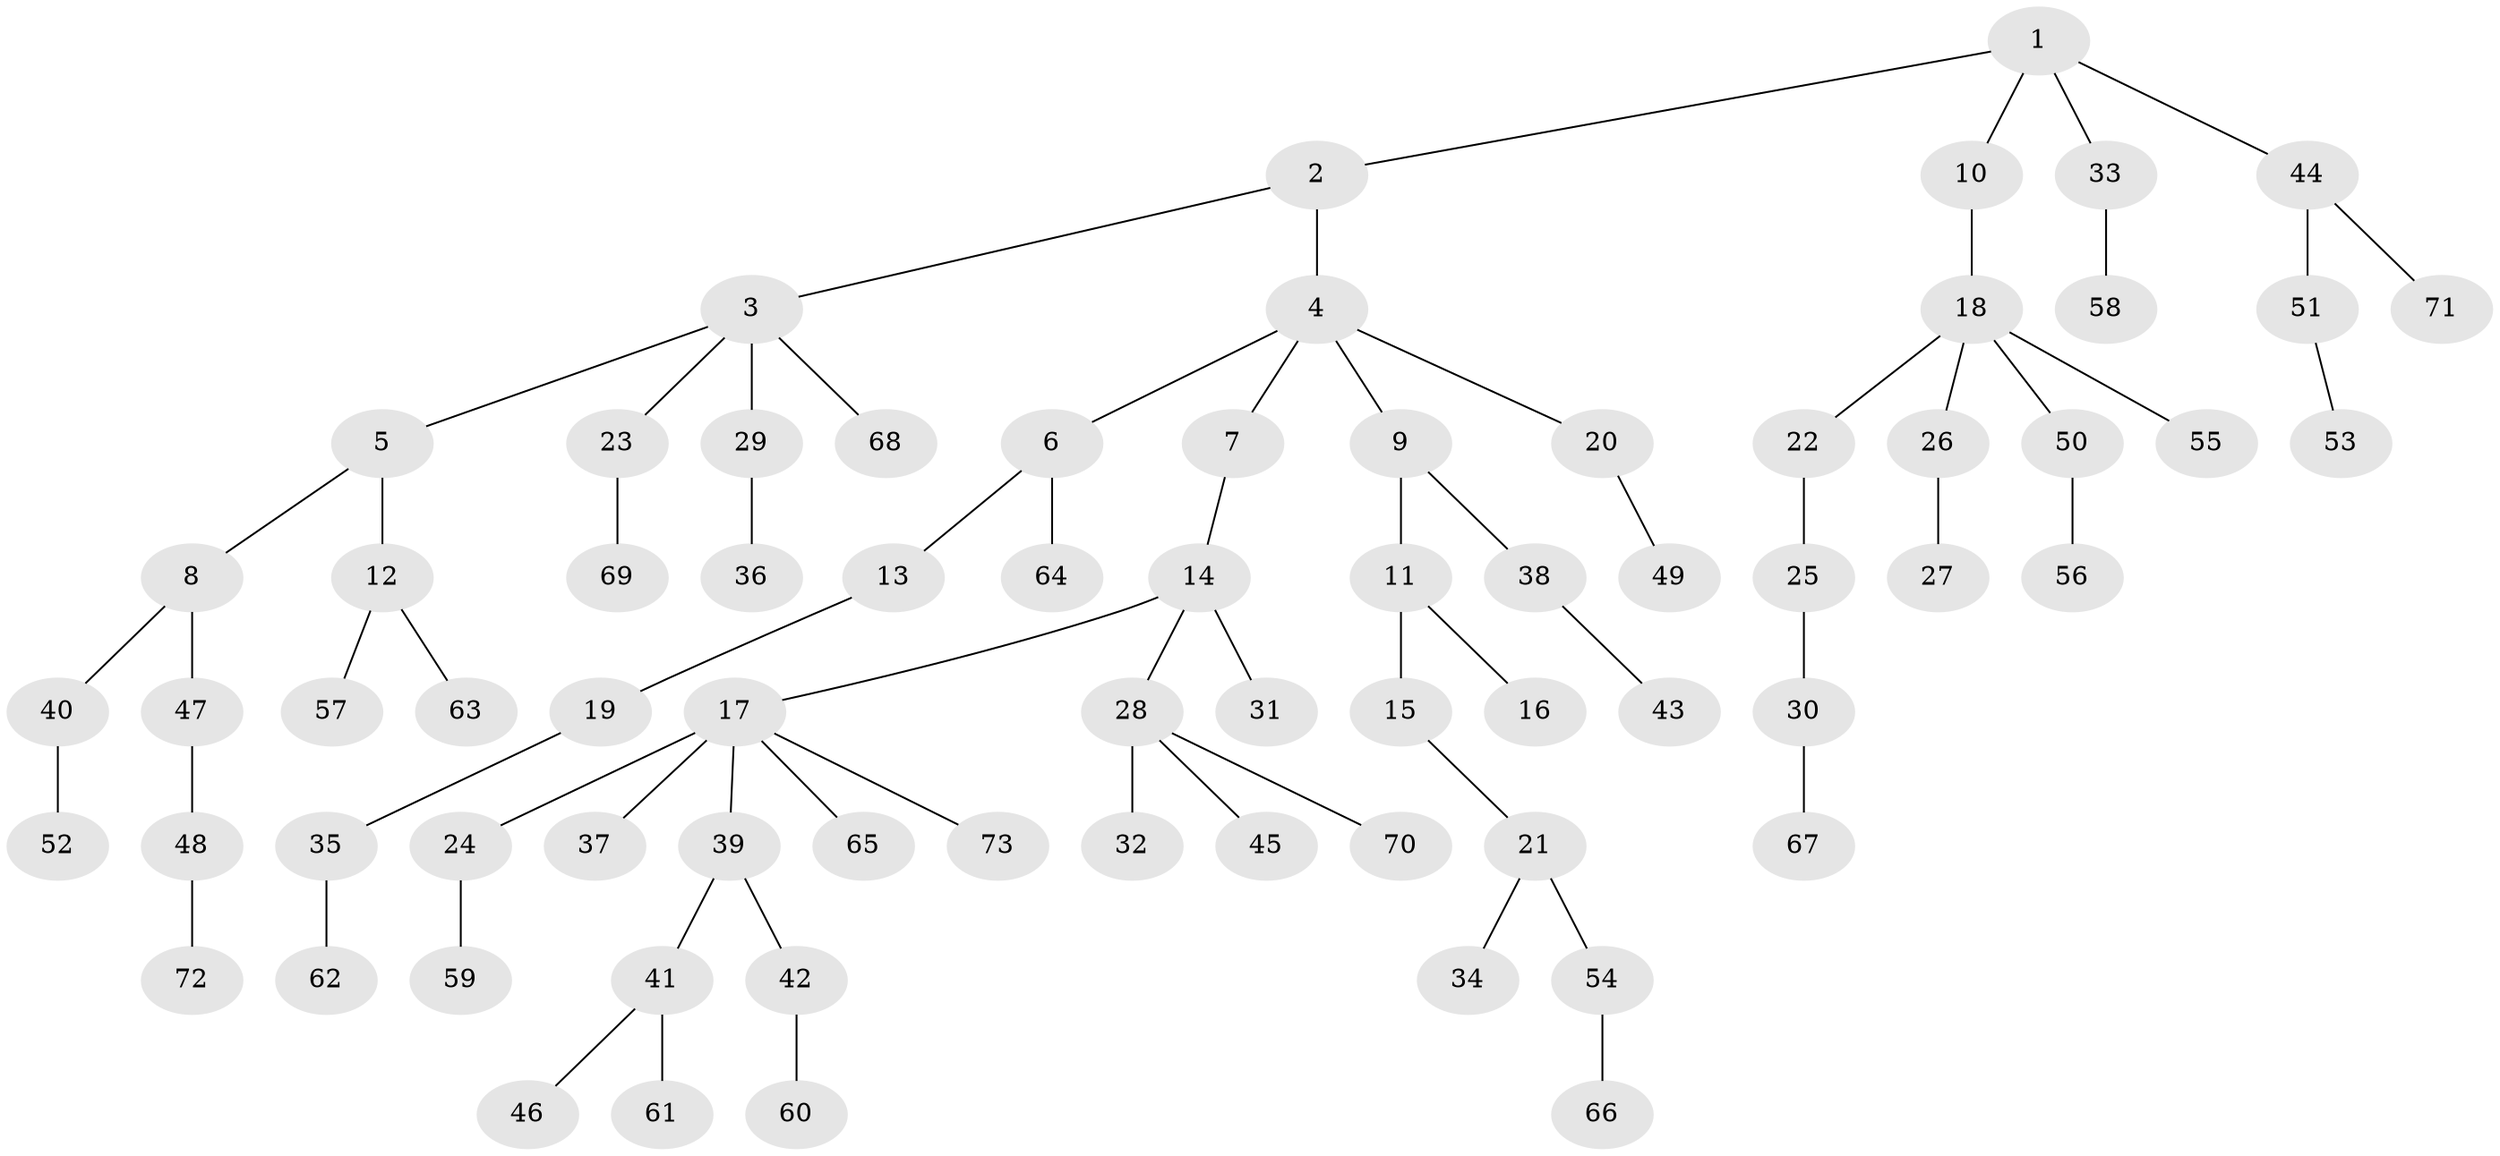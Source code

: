 // Generated by graph-tools (version 1.1) at 2025/26/03/09/25 03:26:25]
// undirected, 73 vertices, 72 edges
graph export_dot {
graph [start="1"]
  node [color=gray90,style=filled];
  1;
  2;
  3;
  4;
  5;
  6;
  7;
  8;
  9;
  10;
  11;
  12;
  13;
  14;
  15;
  16;
  17;
  18;
  19;
  20;
  21;
  22;
  23;
  24;
  25;
  26;
  27;
  28;
  29;
  30;
  31;
  32;
  33;
  34;
  35;
  36;
  37;
  38;
  39;
  40;
  41;
  42;
  43;
  44;
  45;
  46;
  47;
  48;
  49;
  50;
  51;
  52;
  53;
  54;
  55;
  56;
  57;
  58;
  59;
  60;
  61;
  62;
  63;
  64;
  65;
  66;
  67;
  68;
  69;
  70;
  71;
  72;
  73;
  1 -- 2;
  1 -- 10;
  1 -- 33;
  1 -- 44;
  2 -- 3;
  2 -- 4;
  3 -- 5;
  3 -- 23;
  3 -- 29;
  3 -- 68;
  4 -- 6;
  4 -- 7;
  4 -- 9;
  4 -- 20;
  5 -- 8;
  5 -- 12;
  6 -- 13;
  6 -- 64;
  7 -- 14;
  8 -- 40;
  8 -- 47;
  9 -- 11;
  9 -- 38;
  10 -- 18;
  11 -- 15;
  11 -- 16;
  12 -- 57;
  12 -- 63;
  13 -- 19;
  14 -- 17;
  14 -- 28;
  14 -- 31;
  15 -- 21;
  17 -- 24;
  17 -- 37;
  17 -- 39;
  17 -- 65;
  17 -- 73;
  18 -- 22;
  18 -- 26;
  18 -- 50;
  18 -- 55;
  19 -- 35;
  20 -- 49;
  21 -- 34;
  21 -- 54;
  22 -- 25;
  23 -- 69;
  24 -- 59;
  25 -- 30;
  26 -- 27;
  28 -- 32;
  28 -- 45;
  28 -- 70;
  29 -- 36;
  30 -- 67;
  33 -- 58;
  35 -- 62;
  38 -- 43;
  39 -- 41;
  39 -- 42;
  40 -- 52;
  41 -- 46;
  41 -- 61;
  42 -- 60;
  44 -- 51;
  44 -- 71;
  47 -- 48;
  48 -- 72;
  50 -- 56;
  51 -- 53;
  54 -- 66;
}
